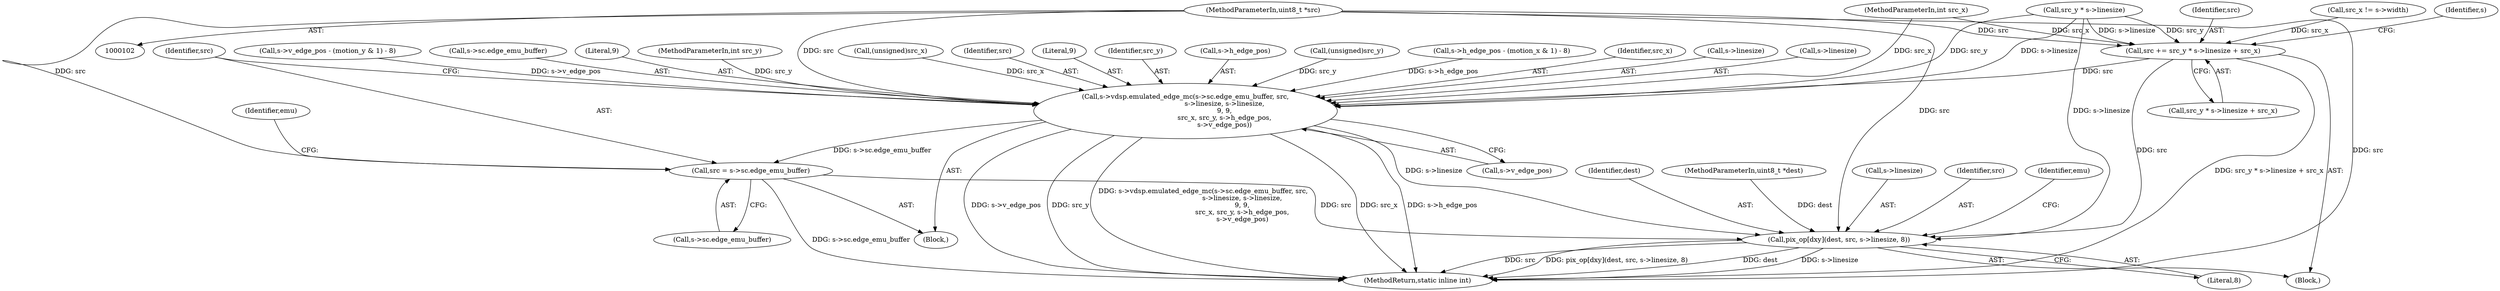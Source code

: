 digraph "1_libav_136f55207521f0b03194ef5b55ba70f1635d6aee@pointer" {
"1000105" [label="(MethodParameterIn,uint8_t *src)"];
"1000172" [label="(Call,src += src_y * s->linesize + src_x)"];
"1000219" [label="(Call,s->vdsp.emulated_edge_mc(s->sc.edge_emu_buffer, src,\n                                     s->linesize, s->linesize,\n                                     9, 9,\n                                     src_x, src_y, s->h_edge_pos,\n                                     s->v_edge_pos))"];
"1000242" [label="(Call,src = s->sc.edge_emu_buffer)"];
"1000252" [label="(Call,pix_op[dxy](dest, src, s->linesize, 8))"];
"1000208" [label="(Call,s->v_edge_pos - (motion_y & 1) - 8)"];
"1000250" [label="(Identifier,emu)"];
"1000220" [label="(Call,s->sc.edge_emu_buffer)"];
"1000174" [label="(Call,src_y * s->linesize + src_x)"];
"1000232" [label="(Literal,9)"];
"1000107" [label="(MethodParameterIn,int src_y)"];
"1000106" [label="(MethodParameterIn,int src_x)"];
"1000252" [label="(Call,pix_op[dxy](dest, src, s->linesize, 8))"];
"1000255" [label="(Call,s->linesize)"];
"1000189" [label="(Call,(unsigned)src_x)"];
"1000172" [label="(Call,src += src_y * s->linesize + src_x)"];
"1000261" [label="(MethodReturn,static inline int)"];
"1000225" [label="(Identifier,src)"];
"1000233" [label="(Literal,9)"];
"1000175" [label="(Call,src_y * s->linesize)"];
"1000239" [label="(Call,s->v_edge_pos)"];
"1000235" [label="(Identifier,src_y)"];
"1000218" [label="(Block,)"];
"1000219" [label="(Call,s->vdsp.emulated_edge_mc(s->sc.edge_emu_buffer, src,\n                                     s->linesize, s->linesize,\n                                     9, 9,\n                                     src_x, src_y, s->h_edge_pos,\n                                     s->v_edge_pos))"];
"1000236" [label="(Call,s->h_edge_pos)"];
"1000254" [label="(Identifier,src)"];
"1000111" [label="(Block,)"];
"1000260" [label="(Identifier,emu)"];
"1000140" [label="(Call,src_x != s->width)"];
"1000204" [label="(Call,(unsigned)src_y)"];
"1000193" [label="(Call,s->h_edge_pos - (motion_x & 1) - 8)"];
"1000105" [label="(MethodParameterIn,uint8_t *src)"];
"1000244" [label="(Call,s->sc.edge_emu_buffer)"];
"1000253" [label="(Identifier,dest)"];
"1000234" [label="(Identifier,src_x)"];
"1000183" [label="(Identifier,s)"];
"1000104" [label="(MethodParameterIn,uint8_t *dest)"];
"1000242" [label="(Call,src = s->sc.edge_emu_buffer)"];
"1000243" [label="(Identifier,src)"];
"1000229" [label="(Call,s->linesize)"];
"1000173" [label="(Identifier,src)"];
"1000226" [label="(Call,s->linesize)"];
"1000258" [label="(Literal,8)"];
"1000105" -> "1000102"  [label="AST: "];
"1000105" -> "1000261"  [label="DDG: src"];
"1000105" -> "1000172"  [label="DDG: src"];
"1000105" -> "1000219"  [label="DDG: src"];
"1000105" -> "1000242"  [label="DDG: src"];
"1000105" -> "1000252"  [label="DDG: src"];
"1000172" -> "1000111"  [label="AST: "];
"1000172" -> "1000174"  [label="CFG: "];
"1000173" -> "1000172"  [label="AST: "];
"1000174" -> "1000172"  [label="AST: "];
"1000183" -> "1000172"  [label="CFG: "];
"1000172" -> "1000261"  [label="DDG: src_y * s->linesize + src_x"];
"1000175" -> "1000172"  [label="DDG: src_y"];
"1000175" -> "1000172"  [label="DDG: s->linesize"];
"1000140" -> "1000172"  [label="DDG: src_x"];
"1000106" -> "1000172"  [label="DDG: src_x"];
"1000172" -> "1000219"  [label="DDG: src"];
"1000172" -> "1000252"  [label="DDG: src"];
"1000219" -> "1000218"  [label="AST: "];
"1000219" -> "1000239"  [label="CFG: "];
"1000220" -> "1000219"  [label="AST: "];
"1000225" -> "1000219"  [label="AST: "];
"1000226" -> "1000219"  [label="AST: "];
"1000229" -> "1000219"  [label="AST: "];
"1000232" -> "1000219"  [label="AST: "];
"1000233" -> "1000219"  [label="AST: "];
"1000234" -> "1000219"  [label="AST: "];
"1000235" -> "1000219"  [label="AST: "];
"1000236" -> "1000219"  [label="AST: "];
"1000239" -> "1000219"  [label="AST: "];
"1000243" -> "1000219"  [label="CFG: "];
"1000219" -> "1000261"  [label="DDG: s->h_edge_pos"];
"1000219" -> "1000261"  [label="DDG: s->v_edge_pos"];
"1000219" -> "1000261"  [label="DDG: src_y"];
"1000219" -> "1000261"  [label="DDG: s->vdsp.emulated_edge_mc(s->sc.edge_emu_buffer, src,\n                                     s->linesize, s->linesize,\n                                     9, 9,\n                                     src_x, src_y, s->h_edge_pos,\n                                     s->v_edge_pos)"];
"1000219" -> "1000261"  [label="DDG: src_x"];
"1000175" -> "1000219"  [label="DDG: s->linesize"];
"1000175" -> "1000219"  [label="DDG: src_y"];
"1000189" -> "1000219"  [label="DDG: src_x"];
"1000106" -> "1000219"  [label="DDG: src_x"];
"1000204" -> "1000219"  [label="DDG: src_y"];
"1000107" -> "1000219"  [label="DDG: src_y"];
"1000193" -> "1000219"  [label="DDG: s->h_edge_pos"];
"1000208" -> "1000219"  [label="DDG: s->v_edge_pos"];
"1000219" -> "1000242"  [label="DDG: s->sc.edge_emu_buffer"];
"1000219" -> "1000252"  [label="DDG: s->linesize"];
"1000242" -> "1000218"  [label="AST: "];
"1000242" -> "1000244"  [label="CFG: "];
"1000243" -> "1000242"  [label="AST: "];
"1000244" -> "1000242"  [label="AST: "];
"1000250" -> "1000242"  [label="CFG: "];
"1000242" -> "1000261"  [label="DDG: s->sc.edge_emu_buffer"];
"1000242" -> "1000252"  [label="DDG: src"];
"1000252" -> "1000111"  [label="AST: "];
"1000252" -> "1000258"  [label="CFG: "];
"1000253" -> "1000252"  [label="AST: "];
"1000254" -> "1000252"  [label="AST: "];
"1000255" -> "1000252"  [label="AST: "];
"1000258" -> "1000252"  [label="AST: "];
"1000260" -> "1000252"  [label="CFG: "];
"1000252" -> "1000261"  [label="DDG: dest"];
"1000252" -> "1000261"  [label="DDG: s->linesize"];
"1000252" -> "1000261"  [label="DDG: src"];
"1000252" -> "1000261"  [label="DDG: pix_op[dxy](dest, src, s->linesize, 8)"];
"1000104" -> "1000252"  [label="DDG: dest"];
"1000175" -> "1000252"  [label="DDG: s->linesize"];
}
